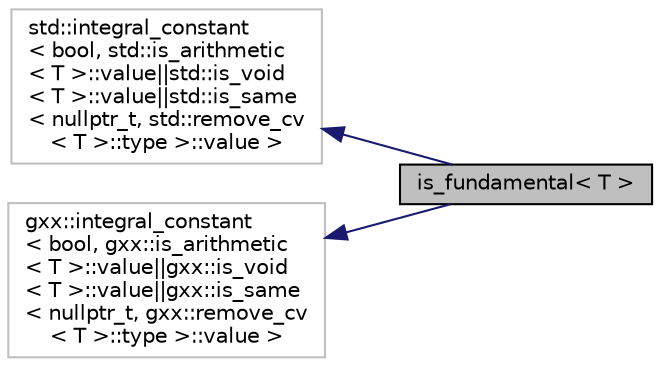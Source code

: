 digraph "is_fundamental&lt; T &gt;"
{
  edge [fontname="Helvetica",fontsize="10",labelfontname="Helvetica",labelfontsize="10"];
  node [fontname="Helvetica",fontsize="10",shape=record];
  rankdir="LR";
  Node1 [label="is_fundamental\< T \>",height=0.2,width=0.4,color="black", fillcolor="grey75", style="filled", fontcolor="black"];
  Node2 -> Node1 [dir="back",color="midnightblue",fontsize="10",style="solid",fontname="Helvetica"];
  Node2 [label="std::integral_constant\l\< bool, std::is_arithmetic\l\< T \>::value\|\|std::is_void\l\< T \>::value\|\|std::is_same\l\< nullptr_t, std::remove_cv\l\< T \>::type \>::value \>",height=0.2,width=0.4,color="grey75", fillcolor="white", style="filled"];
  Node3 -> Node1 [dir="back",color="midnightblue",fontsize="10",style="solid",fontname="Helvetica"];
  Node3 [label="gxx::integral_constant\l\< bool, gxx::is_arithmetic\l\< T \>::value\|\|gxx::is_void\l\< T \>::value\|\|gxx::is_same\l\< nullptr_t, gxx::remove_cv\l\< T \>::type \>::value \>",height=0.2,width=0.4,color="grey75", fillcolor="white", style="filled"];
}
